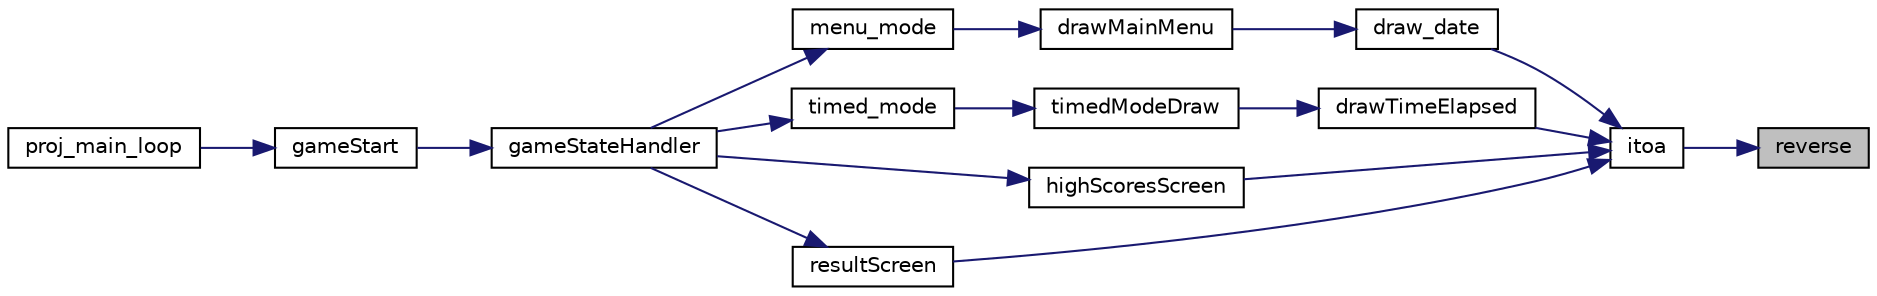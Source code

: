 digraph "reverse"
{
 // LATEX_PDF_SIZE
  edge [fontname="Helvetica",fontsize="10",labelfontname="Helvetica",labelfontsize="10"];
  node [fontname="Helvetica",fontsize="10",shape=record];
  rankdir="RL";
  Node1 [label="reverse",height=0.2,width=0.4,color="black", fillcolor="grey75", style="filled", fontcolor="black",tooltip="Reverse buffer[i..j] - auxiliar function for itoa()"];
  Node1 -> Node2 [dir="back",color="midnightblue",fontsize="10",style="solid"];
  Node2 [label="itoa",height=0.2,width=0.4,color="black", fillcolor="white", style="filled",URL="$sentences_8h.html#a7e23ebebd89544f52813761ecd3aba09",tooltip="Implement itoa() from C - convert a value in a specific base to an array of chars."];
  Node2 -> Node3 [dir="back",color="midnightblue",fontsize="10",style="solid"];
  Node3 [label="draw_date",height=0.2,width=0.4,color="black", fillcolor="white", style="filled",URL="$game_8h.html#a92264a80f56133f509aabd1b25fd9b7d",tooltip="Draw the date."];
  Node3 -> Node4 [dir="back",color="midnightblue",fontsize="10",style="solid"];
  Node4 [label="drawMainMenu",height=0.2,width=0.4,color="black", fillcolor="white", style="filled",URL="$game_8h.html#a06326bc3ce2fdfe90cb6eb3172159fd0",tooltip="Draw Menu's components on screen depending on the position/pressed buttons of the mouse."];
  Node4 -> Node5 [dir="back",color="midnightblue",fontsize="10",style="solid"];
  Node5 [label="menu_mode",height=0.2,width=0.4,color="black", fillcolor="white", style="filled",URL="$game_8h.html#a384fd7bc5dd16b6f904889a9b44d0ca6",tooltip="Draw menu components, buttons and mouse and go to game modes if buttons are pressed."];
  Node5 -> Node6 [dir="back",color="midnightblue",fontsize="10",style="solid"];
  Node6 [label="gameStateHandler",height=0.2,width=0.4,color="black", fillcolor="white", style="filled",URL="$game_8h.html#a8df558a332b33b1b0be4f15a02438531",tooltip="Load letters,sentences and xpm's, set graphics mode and start game."];
  Node6 -> Node7 [dir="back",color="midnightblue",fontsize="10",style="solid"];
  Node7 [label="gameStart",height=0.2,width=0.4,color="black", fillcolor="white", style="filled",URL="$game_8h.html#aaaff4e132cd3b41673859b2b4ea1159f",tooltip="Load letters,sentences and xpm's, set graphics mode and start game."];
  Node7 -> Node8 [dir="back",color="midnightblue",fontsize="10",style="solid"];
  Node8 [label="proj_main_loop",height=0.2,width=0.4,color="black", fillcolor="white", style="filled",URL="$proj_8c.html#a2a16f651eccbd248e1ad3b3b924b143b",tooltip=" "];
  Node2 -> Node9 [dir="back",color="midnightblue",fontsize="10",style="solid"];
  Node9 [label="drawTimeElapsed",height=0.2,width=0.4,color="black", fillcolor="white", style="filled",URL="$game_8h.html#adedf4c6f1ed84aa26f340279deba04fe",tooltip="Draw the time elapsed since the start of the timed mode."];
  Node9 -> Node10 [dir="back",color="midnightblue",fontsize="10",style="solid"];
  Node10 [label="timedModeDraw",height=0.2,width=0.4,color="black", fillcolor="white", style="filled",URL="$game_8h.html#aa7eb18acc842b698793554bd3d23d3eb",tooltip="Draw game components for Timed Mode on screen."];
  Node10 -> Node11 [dir="back",color="midnightblue",fontsize="10",style="solid"];
  Node11 [label="timed_mode",height=0.2,width=0.4,color="black", fillcolor="white", style="filled",URL="$game_8h.html#a98389bdfd88eb39ac7e97b7746a86887",tooltip="Draw timed mode sentence,input and handle timed game mode state."];
  Node11 -> Node6 [dir="back",color="midnightblue",fontsize="10",style="solid"];
  Node2 -> Node12 [dir="back",color="midnightblue",fontsize="10",style="solid"];
  Node12 [label="highScoresScreen",height=0.2,width=0.4,color="black", fillcolor="white", style="filled",URL="$game_8h.html#a7a6196f9ae7dc4d6ac8cc52a16719141",tooltip="Show a screen with the highest scores (top 5)"];
  Node12 -> Node6 [dir="back",color="midnightblue",fontsize="10",style="solid"];
  Node2 -> Node13 [dir="back",color="midnightblue",fontsize="10",style="solid"];
  Node13 [label="resultScreen",height=0.2,width=0.4,color="black", fillcolor="white", style="filled",URL="$game_8h.html#a6b53c7bdd4b90b905dd483f3e7dab7b7",tooltip="Draws the results layout."];
  Node13 -> Node6 [dir="back",color="midnightblue",fontsize="10",style="solid"];
}

